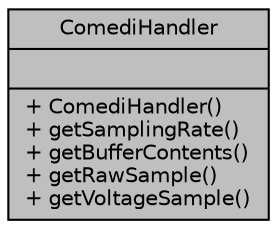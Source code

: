 digraph "ComediHandler"
{
 // LATEX_PDF_SIZE
  bgcolor="transparent";
  edge [fontname="Helvetica",fontsize="10",labelfontname="Helvetica",labelfontsize="10"];
  node [fontname="Helvetica",fontsize="10",shape=record];
  Node1 [label="{ComediHandler\n||+ ComediHandler()\l+ getSamplingRate()\l+ getBufferContents()\l+ getRawSample()\l+ getVoltageSample()\l}",height=0.2,width=0.4,color="black", fillcolor="grey75", style="filled", fontcolor="black",tooltip="The ComediHandler class abstracts access to the hardware."];
}
